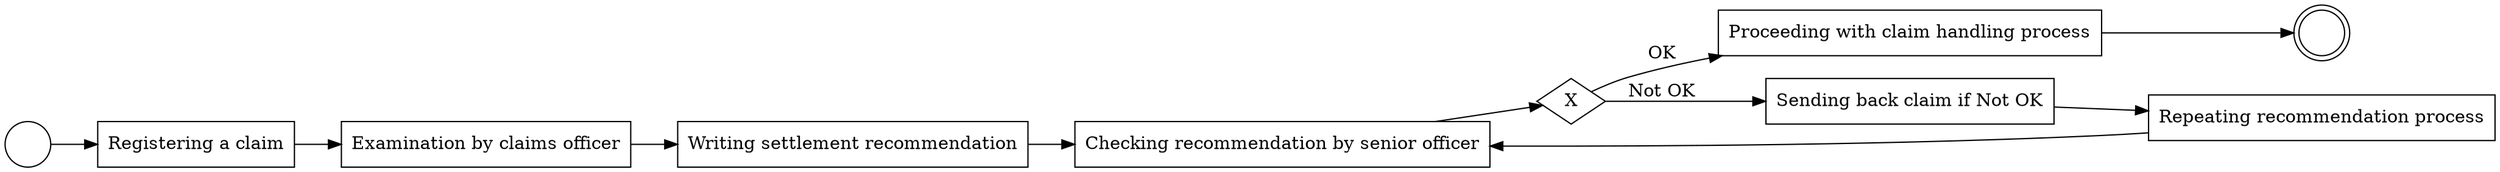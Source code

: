 digraph {
rankdir=LR;
"start_1"[shape=circle label=""];
"end_1"[shape=doublecircle label=""];
"Registering a claim"[shape=rectangle];
"Examination by claims officer"[shape=rectangle];
"Writing settlement recommendation"[shape=rectangle];
"Checking recommendation by senior officer"[shape=rectangle];
"Marking claim as OK/Not OK"[shape=diamond label="X"];
"Sending back claim if Not OK"[shape=rectangle];
"Repeating recommendation process"[shape=rectangle];
"Proceeding with claim handling process"[shape=rectangle];

"start_1" -> "Registering a claim";
"Registering a claim" -> "Examination by claims officer";
"Examination by claims officer" -> "Writing settlement recommendation";
"Writing settlement recommendation" -> "Checking recommendation by senior officer";
"Checking recommendation by senior officer" -> "Marking claim as OK/Not OK";
"Marking claim as OK/Not OK" -> "Sending back claim if Not OK"[label="Not OK"];
"Sending back claim if Not OK" -> "Repeating recommendation process";
"Repeating recommendation process" -> "Checking recommendation by senior officer";
"Marking claim as OK/Not OK" -> "Proceeding with claim handling process"[label="OK"];
"Proceeding with claim handling process" -> "end_1";
}